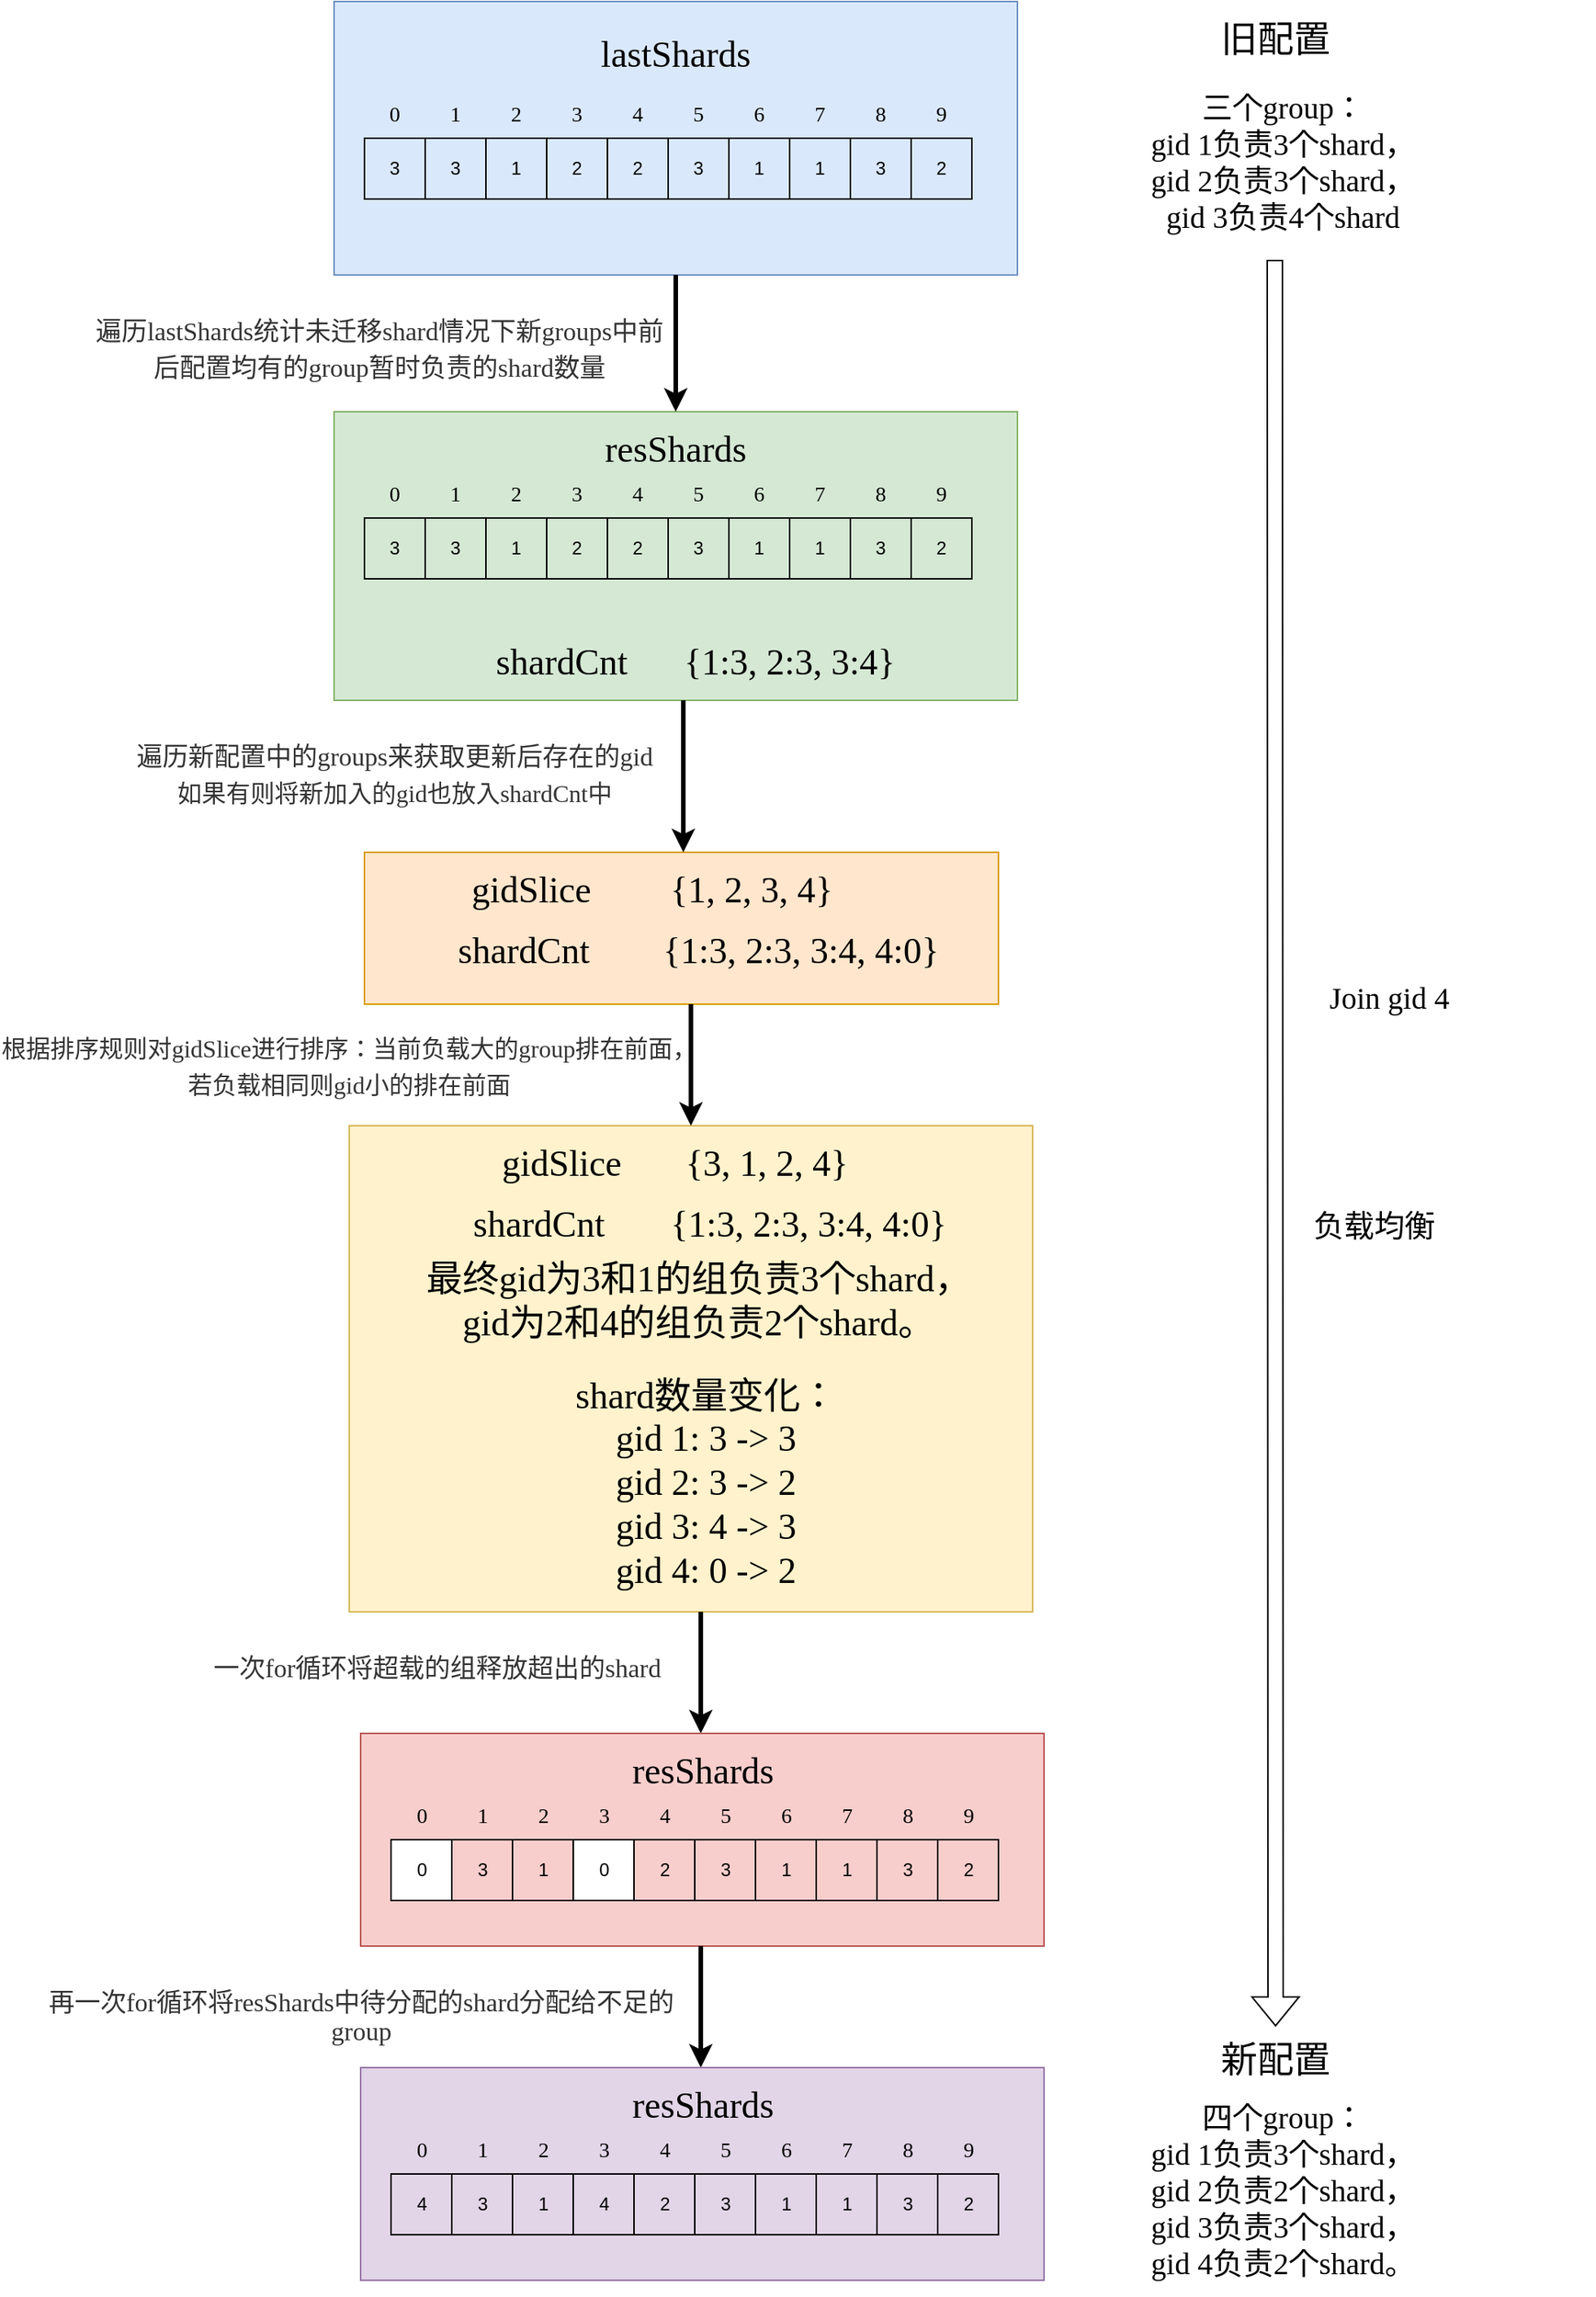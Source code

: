 <mxfile version="22.1.5" type="device">
  <diagram name="第 1 页" id="bKIsX9FCZi-UCG-M5I07">
    <mxGraphModel dx="1434" dy="10833" grid="1" gridSize="10" guides="1" tooltips="1" connect="1" arrows="1" fold="1" page="1" pageScale="1" pageWidth="10000" pageHeight="10000" math="0" shadow="0">
      <root>
        <mxCell id="0" />
        <mxCell id="1" parent="0" />
        <mxCell id="5PjFOUifVyjf4MtrFkei-82" value="" style="rounded=0;whiteSpace=wrap;html=1;fillColor=#ffe6cc;strokeColor=#d79b00;" vertex="1" parent="1">
          <mxGeometry x="1090" y="510" width="417.5" height="100" as="geometry" />
        </mxCell>
        <mxCell id="5PjFOUifVyjf4MtrFkei-43" value="" style="rounded=0;whiteSpace=wrap;html=1;fillColor=#d5e8d4;strokeColor=#82b366;" vertex="1" parent="1">
          <mxGeometry x="1070" y="220" width="450" height="190" as="geometry" />
        </mxCell>
        <mxCell id="5PjFOUifVyjf4MtrFkei-42" value="" style="rounded=0;whiteSpace=wrap;html=1;fillColor=#dae8fc;strokeColor=#6c8ebf;" vertex="1" parent="1">
          <mxGeometry x="1070" y="-50" width="450" height="180" as="geometry" />
        </mxCell>
        <mxCell id="5PjFOUifVyjf4MtrFkei-2" value="3" style="whiteSpace=wrap;html=1;aspect=fixed;fillColor=none;" vertex="1" parent="1">
          <mxGeometry x="1090" y="40" width="40" height="40" as="geometry" />
        </mxCell>
        <mxCell id="5PjFOUifVyjf4MtrFkei-4" value="3" style="whiteSpace=wrap;html=1;aspect=fixed;fillColor=none;" vertex="1" parent="1">
          <mxGeometry x="1130" y="40" width="40" height="40" as="geometry" />
        </mxCell>
        <mxCell id="5PjFOUifVyjf4MtrFkei-5" value="1" style="whiteSpace=wrap;html=1;aspect=fixed;fillColor=none;" vertex="1" parent="1">
          <mxGeometry x="1170" y="40" width="40" height="40" as="geometry" />
        </mxCell>
        <mxCell id="5PjFOUifVyjf4MtrFkei-6" value="2" style="whiteSpace=wrap;html=1;aspect=fixed;fillColor=none;" vertex="1" parent="1">
          <mxGeometry x="1210" y="40" width="40" height="40" as="geometry" />
        </mxCell>
        <mxCell id="5PjFOUifVyjf4MtrFkei-7" value="2" style="whiteSpace=wrap;html=1;aspect=fixed;fillColor=none;" vertex="1" parent="1">
          <mxGeometry x="1250" y="40" width="40" height="40" as="geometry" />
        </mxCell>
        <mxCell id="5PjFOUifVyjf4MtrFkei-8" value="3" style="whiteSpace=wrap;html=1;aspect=fixed;fillColor=none;" vertex="1" parent="1">
          <mxGeometry x="1290" y="40" width="40" height="40" as="geometry" />
        </mxCell>
        <mxCell id="5PjFOUifVyjf4MtrFkei-9" value="1" style="whiteSpace=wrap;html=1;aspect=fixed;fillColor=none;" vertex="1" parent="1">
          <mxGeometry x="1330" y="40" width="40" height="40" as="geometry" />
        </mxCell>
        <mxCell id="5PjFOUifVyjf4MtrFkei-10" value="1" style="whiteSpace=wrap;html=1;aspect=fixed;fillColor=none;" vertex="1" parent="1">
          <mxGeometry x="1370" y="40" width="40" height="40" as="geometry" />
        </mxCell>
        <mxCell id="5PjFOUifVyjf4MtrFkei-11" value="3" style="whiteSpace=wrap;html=1;aspect=fixed;fillColor=none;" vertex="1" parent="1">
          <mxGeometry x="1410" y="40" width="40" height="40" as="geometry" />
        </mxCell>
        <mxCell id="5PjFOUifVyjf4MtrFkei-12" value="2" style="whiteSpace=wrap;html=1;aspect=fixed;fillColor=none;" vertex="1" parent="1">
          <mxGeometry x="1450" y="40" width="40" height="40" as="geometry" />
        </mxCell>
        <mxCell id="5PjFOUifVyjf4MtrFkei-13" value="&lt;font face=&quot;Comic Sans MS&quot; style=&quot;font-size: 14px;&quot;&gt;0&lt;/font&gt;" style="text;html=1;strokeColor=none;fillColor=none;align=center;verticalAlign=middle;whiteSpace=wrap;rounded=0;" vertex="1" parent="1">
          <mxGeometry x="1095" y="10" width="30" height="30" as="geometry" />
        </mxCell>
        <mxCell id="5PjFOUifVyjf4MtrFkei-14" value="&lt;font face=&quot;Comic Sans MS&quot; style=&quot;font-size: 14px;&quot;&gt;1&lt;/font&gt;" style="text;html=1;strokeColor=none;fillColor=none;align=center;verticalAlign=middle;whiteSpace=wrap;rounded=0;" vertex="1" parent="1">
          <mxGeometry x="1135" y="10" width="30" height="30" as="geometry" />
        </mxCell>
        <mxCell id="5PjFOUifVyjf4MtrFkei-15" value="&lt;font face=&quot;Comic Sans MS&quot; style=&quot;font-size: 14px;&quot;&gt;2&lt;/font&gt;" style="text;html=1;strokeColor=none;fillColor=none;align=center;verticalAlign=middle;whiteSpace=wrap;rounded=0;" vertex="1" parent="1">
          <mxGeometry x="1175" y="10" width="30" height="30" as="geometry" />
        </mxCell>
        <mxCell id="5PjFOUifVyjf4MtrFkei-16" value="&lt;font face=&quot;Comic Sans MS&quot; style=&quot;font-size: 14px;&quot;&gt;3&lt;/font&gt;" style="text;html=1;strokeColor=none;fillColor=none;align=center;verticalAlign=middle;whiteSpace=wrap;rounded=0;" vertex="1" parent="1">
          <mxGeometry x="1215" y="10" width="30" height="30" as="geometry" />
        </mxCell>
        <mxCell id="5PjFOUifVyjf4MtrFkei-17" value="&lt;font face=&quot;Comic Sans MS&quot; style=&quot;font-size: 14px;&quot;&gt;4&lt;/font&gt;" style="text;html=1;strokeColor=none;fillColor=none;align=center;verticalAlign=middle;whiteSpace=wrap;rounded=0;" vertex="1" parent="1">
          <mxGeometry x="1255" y="10" width="30" height="30" as="geometry" />
        </mxCell>
        <mxCell id="5PjFOUifVyjf4MtrFkei-18" value="&lt;font face=&quot;Comic Sans MS&quot; style=&quot;font-size: 14px;&quot;&gt;5&lt;/font&gt;" style="text;html=1;strokeColor=none;fillColor=none;align=center;verticalAlign=middle;whiteSpace=wrap;rounded=0;" vertex="1" parent="1">
          <mxGeometry x="1295" y="10" width="30" height="30" as="geometry" />
        </mxCell>
        <mxCell id="5PjFOUifVyjf4MtrFkei-19" value="&lt;font face=&quot;Comic Sans MS&quot; style=&quot;font-size: 14px;&quot;&gt;6&lt;/font&gt;" style="text;html=1;strokeColor=none;fillColor=none;align=center;verticalAlign=middle;whiteSpace=wrap;rounded=0;" vertex="1" parent="1">
          <mxGeometry x="1335" y="10" width="30" height="30" as="geometry" />
        </mxCell>
        <mxCell id="5PjFOUifVyjf4MtrFkei-20" value="&lt;font face=&quot;Comic Sans MS&quot; style=&quot;font-size: 14px;&quot;&gt;7&lt;/font&gt;" style="text;html=1;strokeColor=none;fillColor=none;align=center;verticalAlign=middle;whiteSpace=wrap;rounded=0;" vertex="1" parent="1">
          <mxGeometry x="1375" y="10" width="30" height="30" as="geometry" />
        </mxCell>
        <mxCell id="5PjFOUifVyjf4MtrFkei-21" value="&lt;font face=&quot;Comic Sans MS&quot; style=&quot;font-size: 14px;&quot;&gt;8&lt;/font&gt;" style="text;html=1;strokeColor=none;fillColor=none;align=center;verticalAlign=middle;whiteSpace=wrap;rounded=0;" vertex="1" parent="1">
          <mxGeometry x="1415" y="10" width="30" height="30" as="geometry" />
        </mxCell>
        <mxCell id="5PjFOUifVyjf4MtrFkei-22" value="&lt;font face=&quot;Comic Sans MS&quot; style=&quot;font-size: 14px;&quot;&gt;9&lt;/font&gt;" style="text;html=1;strokeColor=none;fillColor=none;align=center;verticalAlign=middle;whiteSpace=wrap;rounded=0;" vertex="1" parent="1">
          <mxGeometry x="1455" y="10" width="30" height="30" as="geometry" />
        </mxCell>
        <mxCell id="5PjFOUifVyjf4MtrFkei-23" value="&lt;font face=&quot;Comic Sans MS&quot; style=&quot;font-size: 24px;&quot;&gt;lastShards&lt;/font&gt;" style="text;html=1;strokeColor=none;fillColor=none;align=center;verticalAlign=middle;whiteSpace=wrap;rounded=0;" vertex="1" parent="1">
          <mxGeometry x="1215" y="-30" width="160" height="30" as="geometry" />
        </mxCell>
        <mxCell id="5PjFOUifVyjf4MtrFkei-24" value="&lt;font face=&quot;Comic Sans MS&quot; style=&quot;font-size: 24px;&quot;&gt;旧配置&lt;/font&gt;" style="text;html=1;strokeColor=none;fillColor=none;align=center;verticalAlign=middle;whiteSpace=wrap;rounded=0;" vertex="1" parent="1">
          <mxGeometry x="1610" y="-40" width="160" height="30" as="geometry" />
        </mxCell>
        <mxCell id="5PjFOUifVyjf4MtrFkei-25" value="&lt;font face=&quot;Comic Sans MS&quot; style=&quot;font-size: 24px;&quot;&gt;新配置&lt;/font&gt;" style="text;html=1;strokeColor=none;fillColor=none;align=center;verticalAlign=middle;whiteSpace=wrap;rounded=0;" vertex="1" parent="1">
          <mxGeometry x="1610" y="1290" width="160" height="30" as="geometry" />
        </mxCell>
        <mxCell id="5PjFOUifVyjf4MtrFkei-27" value="&lt;font face=&quot;Comic Sans MS&quot;&gt;&lt;font style=&quot;font-size: 20px;&quot;&gt;三个group：&lt;br&gt;gid 1负责3个shard，&lt;br&gt;gid 2负责3个shard，&lt;br&gt;gid 3负责4个shard&lt;/font&gt;&lt;br&gt;&lt;/font&gt;" style="text;html=1;strokeColor=none;fillColor=none;align=center;verticalAlign=middle;whiteSpace=wrap;rounded=0;" vertex="1" parent="1">
          <mxGeometry x="1560" y="40" width="270" height="30" as="geometry" />
        </mxCell>
        <mxCell id="5PjFOUifVyjf4MtrFkei-28" value="&lt;font face=&quot;Comic Sans MS&quot;&gt;&lt;font style=&quot;font-size: 20px;&quot;&gt;四个group：&lt;br&gt;gid 1负责3个shard，&lt;br&gt;gid 2负责2个shard，&lt;br&gt;gid 3负责3个shard，&lt;br&gt;gid 4负责2个shard。&lt;/font&gt;&lt;br&gt;&lt;/font&gt;" style="text;html=1;strokeColor=none;fillColor=none;align=center;verticalAlign=middle;whiteSpace=wrap;rounded=0;" vertex="1" parent="1">
          <mxGeometry x="1560" y="1320" width="270" height="140" as="geometry" />
        </mxCell>
        <mxCell id="5PjFOUifVyjf4MtrFkei-30" value="&lt;font face=&quot;Comic Sans MS&quot;&gt;&lt;span style=&quot;font-size: 20px;&quot;&gt;Join gid 4&lt;/span&gt;&lt;br&gt;&lt;/font&gt;" style="text;html=1;strokeColor=none;fillColor=none;align=center;verticalAlign=middle;whiteSpace=wrap;rounded=0;" vertex="1" parent="1">
          <mxGeometry x="1630" y="590" width="270" height="30" as="geometry" />
        </mxCell>
        <mxCell id="5PjFOUifVyjf4MtrFkei-31" value="&lt;font face=&quot;Comic Sans MS&quot; style=&quot;font-size: 24px;&quot;&gt;shardCnt&lt;/font&gt;" style="text;html=1;strokeColor=none;fillColor=none;align=center;verticalAlign=middle;whiteSpace=wrap;rounded=0;" vertex="1" parent="1">
          <mxGeometry x="1140" y="370" width="160" height="30" as="geometry" />
        </mxCell>
        <mxCell id="5PjFOUifVyjf4MtrFkei-32" value="&lt;font face=&quot;Comic Sans MS&quot; style=&quot;font-size: 24px;&quot;&gt;{1:3, 2:3, 3:4}&lt;/font&gt;" style="text;html=1;strokeColor=none;fillColor=none;align=center;verticalAlign=middle;whiteSpace=wrap;rounded=0;" vertex="1" parent="1">
          <mxGeometry x="1290" y="370" width="160" height="30" as="geometry" />
        </mxCell>
        <mxCell id="5PjFOUifVyjf4MtrFkei-37" value="&lt;div style=&quot;orphans: 2; text-align: center; line-height: 180%;&quot;&gt;&lt;font face=&quot;Comic Sans MS&quot; style=&quot;font-size: 17px;&quot;&gt;&lt;span style=&quot;box-sizing: border-box; color: rgb(51, 51, 51); orphans: 4; text-align: left; background-color: rgb(255, 255, 255);&quot; class=&quot;md-pair-s&quot;&gt;&lt;span style=&quot;box-sizing: border-box;&quot;&gt;遍历lastShards统计&lt;/span&gt;&lt;span style=&quot;box-sizing: border-box;&quot;&gt;未迁移&lt;/span&gt;&lt;/span&gt;&lt;span style=&quot;box-sizing: border-box; color: rgb(51, 51, 51); orphans: 4; text-align: left; background-color: rgb(255, 255, 255);&quot; class=&quot;md-plain&quot;&gt;shard情况下&lt;/span&gt;&lt;span style=&quot;box-sizing: border-box; color: rgb(51, 51, 51); orphans: 4; text-align: left; background-color: rgb(255, 255, 255);&quot; class=&quot;md-pair-s&quot;&gt;&lt;span style=&quot;box-sizing: border-box;&quot;&gt;新&lt;/span&gt;&lt;/span&gt;&lt;span style=&quot;box-sizing: border-box; color: rgb(51, 51, 51); orphans: 4; text-align: left; background-color: rgb(255, 255, 255);&quot; class=&quot;md-plain&quot;&gt;groups中&lt;/span&gt;&lt;span style=&quot;box-sizing: border-box; color: rgb(51, 51, 51); orphans: 4; text-align: left; background-color: rgb(255, 255, 255);&quot; class=&quot;md-pair-s&quot;&gt;&lt;span style=&quot;box-sizing: border-box;&quot;&gt;前后配置均有&lt;/span&gt;&lt;/span&gt;&lt;span style=&quot;box-sizing: border-box; color: rgb(51, 51, 51); orphans: 4; text-align: left; background-color: rgb(255, 255, 255);&quot; class=&quot;md-plain&quot;&gt;的group&lt;/span&gt;&lt;span style=&quot;box-sizing: border-box; color: rgb(51, 51, 51); orphans: 4; text-align: left; background-color: rgb(255, 255, 255);&quot; class=&quot;md-pair-s&quot;&gt;&lt;span style=&quot;box-sizing: border-box;&quot;&gt;暂时&lt;/span&gt;&lt;/span&gt;&lt;span style=&quot;box-sizing: border-box; color: rgb(51, 51, 51); orphans: 4; text-align: left; background-color: rgb(255, 255, 255);&quot; class=&quot;md-plain md-expand&quot;&gt;负责的shard数量&lt;/span&gt;&lt;/font&gt;&lt;/div&gt;" style="text;html=1;strokeColor=none;fillColor=none;align=center;verticalAlign=middle;whiteSpace=wrap;rounded=0;" vertex="1" parent="1">
          <mxGeometry x="910" y="130" width="380" height="100" as="geometry" />
        </mxCell>
        <mxCell id="5PjFOUifVyjf4MtrFkei-41" value="" style="endArrow=classic;html=1;rounded=0;strokeWidth=3;entryX=0.5;entryY=0;entryDx=0;entryDy=0;exitX=0.5;exitY=1;exitDx=0;exitDy=0;" edge="1" parent="1" source="5PjFOUifVyjf4MtrFkei-42" target="5PjFOUifVyjf4MtrFkei-43">
          <mxGeometry width="50" height="50" relative="1" as="geometry">
            <mxPoint x="1295" y="140" as="sourcePoint" />
            <mxPoint x="1535" y="54.5" as="targetPoint" />
          </mxGeometry>
        </mxCell>
        <mxCell id="5PjFOUifVyjf4MtrFkei-44" value="3" style="whiteSpace=wrap;html=1;aspect=fixed;fillColor=none;" vertex="1" parent="1">
          <mxGeometry x="1090" y="290" width="40" height="40" as="geometry" />
        </mxCell>
        <mxCell id="5PjFOUifVyjf4MtrFkei-45" value="3" style="whiteSpace=wrap;html=1;aspect=fixed;fillColor=none;" vertex="1" parent="1">
          <mxGeometry x="1130" y="290" width="40" height="40" as="geometry" />
        </mxCell>
        <mxCell id="5PjFOUifVyjf4MtrFkei-46" value="1" style="whiteSpace=wrap;html=1;aspect=fixed;fillColor=none;" vertex="1" parent="1">
          <mxGeometry x="1170" y="290" width="40" height="40" as="geometry" />
        </mxCell>
        <mxCell id="5PjFOUifVyjf4MtrFkei-47" value="2" style="whiteSpace=wrap;html=1;aspect=fixed;fillColor=none;" vertex="1" parent="1">
          <mxGeometry x="1210" y="290" width="40" height="40" as="geometry" />
        </mxCell>
        <mxCell id="5PjFOUifVyjf4MtrFkei-48" value="2" style="whiteSpace=wrap;html=1;aspect=fixed;fillColor=none;" vertex="1" parent="1">
          <mxGeometry x="1250" y="290" width="40" height="40" as="geometry" />
        </mxCell>
        <mxCell id="5PjFOUifVyjf4MtrFkei-49" value="3" style="whiteSpace=wrap;html=1;aspect=fixed;fillColor=none;" vertex="1" parent="1">
          <mxGeometry x="1290" y="290" width="40" height="40" as="geometry" />
        </mxCell>
        <mxCell id="5PjFOUifVyjf4MtrFkei-50" value="1" style="whiteSpace=wrap;html=1;aspect=fixed;fillColor=none;" vertex="1" parent="1">
          <mxGeometry x="1330" y="290" width="40" height="40" as="geometry" />
        </mxCell>
        <mxCell id="5PjFOUifVyjf4MtrFkei-51" value="1" style="whiteSpace=wrap;html=1;aspect=fixed;fillColor=none;" vertex="1" parent="1">
          <mxGeometry x="1370" y="290" width="40" height="40" as="geometry" />
        </mxCell>
        <mxCell id="5PjFOUifVyjf4MtrFkei-52" value="3" style="whiteSpace=wrap;html=1;aspect=fixed;fillColor=none;" vertex="1" parent="1">
          <mxGeometry x="1410" y="290" width="40" height="40" as="geometry" />
        </mxCell>
        <mxCell id="5PjFOUifVyjf4MtrFkei-53" value="2" style="whiteSpace=wrap;html=1;aspect=fixed;fillColor=none;" vertex="1" parent="1">
          <mxGeometry x="1450" y="290" width="40" height="40" as="geometry" />
        </mxCell>
        <mxCell id="5PjFOUifVyjf4MtrFkei-54" value="&lt;font face=&quot;Comic Sans MS&quot; style=&quot;font-size: 14px;&quot;&gt;0&lt;/font&gt;" style="text;html=1;strokeColor=none;fillColor=none;align=center;verticalAlign=middle;whiteSpace=wrap;rounded=0;" vertex="1" parent="1">
          <mxGeometry x="1095" y="260" width="30" height="30" as="geometry" />
        </mxCell>
        <mxCell id="5PjFOUifVyjf4MtrFkei-55" value="&lt;font face=&quot;Comic Sans MS&quot; style=&quot;font-size: 14px;&quot;&gt;1&lt;/font&gt;" style="text;html=1;strokeColor=none;fillColor=none;align=center;verticalAlign=middle;whiteSpace=wrap;rounded=0;" vertex="1" parent="1">
          <mxGeometry x="1135" y="260" width="30" height="30" as="geometry" />
        </mxCell>
        <mxCell id="5PjFOUifVyjf4MtrFkei-56" value="&lt;font face=&quot;Comic Sans MS&quot; style=&quot;font-size: 14px;&quot;&gt;2&lt;/font&gt;" style="text;html=1;strokeColor=none;fillColor=none;align=center;verticalAlign=middle;whiteSpace=wrap;rounded=0;" vertex="1" parent="1">
          <mxGeometry x="1175" y="260" width="30" height="30" as="geometry" />
        </mxCell>
        <mxCell id="5PjFOUifVyjf4MtrFkei-57" value="&lt;font face=&quot;Comic Sans MS&quot; style=&quot;font-size: 14px;&quot;&gt;3&lt;/font&gt;" style="text;html=1;strokeColor=none;fillColor=none;align=center;verticalAlign=middle;whiteSpace=wrap;rounded=0;" vertex="1" parent="1">
          <mxGeometry x="1215" y="260" width="30" height="30" as="geometry" />
        </mxCell>
        <mxCell id="5PjFOUifVyjf4MtrFkei-58" value="&lt;font face=&quot;Comic Sans MS&quot; style=&quot;font-size: 14px;&quot;&gt;4&lt;/font&gt;" style="text;html=1;strokeColor=none;fillColor=none;align=center;verticalAlign=middle;whiteSpace=wrap;rounded=0;" vertex="1" parent="1">
          <mxGeometry x="1255" y="260" width="30" height="30" as="geometry" />
        </mxCell>
        <mxCell id="5PjFOUifVyjf4MtrFkei-59" value="&lt;font face=&quot;Comic Sans MS&quot; style=&quot;font-size: 14px;&quot;&gt;5&lt;/font&gt;" style="text;html=1;strokeColor=none;fillColor=none;align=center;verticalAlign=middle;whiteSpace=wrap;rounded=0;" vertex="1" parent="1">
          <mxGeometry x="1295" y="260" width="30" height="30" as="geometry" />
        </mxCell>
        <mxCell id="5PjFOUifVyjf4MtrFkei-60" value="&lt;font face=&quot;Comic Sans MS&quot; style=&quot;font-size: 14px;&quot;&gt;6&lt;/font&gt;" style="text;html=1;strokeColor=none;fillColor=none;align=center;verticalAlign=middle;whiteSpace=wrap;rounded=0;" vertex="1" parent="1">
          <mxGeometry x="1335" y="260" width="30" height="30" as="geometry" />
        </mxCell>
        <mxCell id="5PjFOUifVyjf4MtrFkei-61" value="&lt;font face=&quot;Comic Sans MS&quot; style=&quot;font-size: 14px;&quot;&gt;7&lt;/font&gt;" style="text;html=1;strokeColor=none;fillColor=none;align=center;verticalAlign=middle;whiteSpace=wrap;rounded=0;" vertex="1" parent="1">
          <mxGeometry x="1375" y="260" width="30" height="30" as="geometry" />
        </mxCell>
        <mxCell id="5PjFOUifVyjf4MtrFkei-62" value="&lt;font face=&quot;Comic Sans MS&quot; style=&quot;font-size: 14px;&quot;&gt;8&lt;/font&gt;" style="text;html=1;strokeColor=none;fillColor=none;align=center;verticalAlign=middle;whiteSpace=wrap;rounded=0;" vertex="1" parent="1">
          <mxGeometry x="1415" y="260" width="30" height="30" as="geometry" />
        </mxCell>
        <mxCell id="5PjFOUifVyjf4MtrFkei-63" value="&lt;font face=&quot;Comic Sans MS&quot; style=&quot;font-size: 14px;&quot;&gt;9&lt;/font&gt;" style="text;html=1;strokeColor=none;fillColor=none;align=center;verticalAlign=middle;whiteSpace=wrap;rounded=0;" vertex="1" parent="1">
          <mxGeometry x="1455" y="260" width="30" height="30" as="geometry" />
        </mxCell>
        <mxCell id="5PjFOUifVyjf4MtrFkei-64" value="&lt;font face=&quot;Comic Sans MS&quot; style=&quot;font-size: 24px;&quot;&gt;resShards&lt;/font&gt;" style="text;html=1;strokeColor=none;fillColor=none;align=center;verticalAlign=middle;whiteSpace=wrap;rounded=0;" vertex="1" parent="1">
          <mxGeometry x="1215" y="230" width="160" height="30" as="geometry" />
        </mxCell>
        <mxCell id="5PjFOUifVyjf4MtrFkei-66" value="" style="endArrow=classic;html=1;rounded=0;strokeWidth=3;" edge="1" parent="1">
          <mxGeometry width="50" height="50" relative="1" as="geometry">
            <mxPoint x="1300" y="410" as="sourcePoint" />
            <mxPoint x="1300" y="510" as="targetPoint" />
          </mxGeometry>
        </mxCell>
        <mxCell id="5PjFOUifVyjf4MtrFkei-67" value="&lt;div style=&quot;orphans: 2; line-height: 180%;&quot;&gt;&lt;font face=&quot;Comic Sans MS&quot; style=&quot;font-size: 17px;&quot;&gt;&lt;span style=&quot;box-sizing: border-box; color: rgb(51, 51, 51); orphans: 4; background-color: rgb(255, 255, 255);&quot; class=&quot;md-pair-s&quot;&gt;&lt;span style=&quot;box-sizing: border-box;&quot;&gt;遍历新配置中的groups来获取更新后存在的gid&lt;/span&gt;&lt;/span&gt;&lt;/font&gt;&lt;/div&gt;&lt;div style=&quot;orphans: 4; line-height: 180%;&quot;&gt;&lt;font face=&quot;Comic Sans MS&quot; size=&quot;3&quot; color=&quot;#333333&quot;&gt;&lt;span style=&quot;background-color: rgb(255, 255, 255);&quot;&gt;如果有则将新加入的gid也放入shardCnt中&lt;/span&gt;&lt;/font&gt;&lt;/div&gt;" style="text;html=1;strokeColor=none;fillColor=none;align=center;verticalAlign=middle;whiteSpace=wrap;rounded=0;" vertex="1" parent="1">
          <mxGeometry x="925" y="430" width="370" height="60" as="geometry" />
        </mxCell>
        <mxCell id="5PjFOUifVyjf4MtrFkei-69" value="&lt;font face=&quot;Comic Sans MS&quot;&gt;&lt;span style=&quot;font-size: 24px;&quot;&gt;gidSlice&lt;/span&gt;&lt;/font&gt;" style="text;html=1;strokeColor=none;fillColor=none;align=center;verticalAlign=middle;whiteSpace=wrap;rounded=0;" vertex="1" parent="1">
          <mxGeometry x="1120" y="520" width="160" height="30" as="geometry" />
        </mxCell>
        <mxCell id="5PjFOUifVyjf4MtrFkei-78" value="&lt;font face=&quot;Comic Sans MS&quot; style=&quot;font-size: 24px;&quot;&gt;{1, 2, 3, 4}&lt;/font&gt;" style="text;html=1;strokeColor=none;fillColor=none;align=center;verticalAlign=middle;whiteSpace=wrap;rounded=0;" vertex="1" parent="1">
          <mxGeometry x="1265" y="520" width="160" height="30" as="geometry" />
        </mxCell>
        <mxCell id="5PjFOUifVyjf4MtrFkei-79" value="&lt;font face=&quot;Comic Sans MS&quot; style=&quot;font-size: 24px;&quot;&gt;shardCnt&lt;/font&gt;" style="text;html=1;strokeColor=none;fillColor=none;align=center;verticalAlign=middle;whiteSpace=wrap;rounded=0;" vertex="1" parent="1">
          <mxGeometry x="1115" y="560" width="160" height="30" as="geometry" />
        </mxCell>
        <mxCell id="5PjFOUifVyjf4MtrFkei-81" value="&lt;font face=&quot;Comic Sans MS&quot; style=&quot;font-size: 24px;&quot;&gt;{1:3, 2:3, 3:4, 4:0}&lt;/font&gt;" style="text;html=1;strokeColor=none;fillColor=none;align=center;verticalAlign=middle;whiteSpace=wrap;rounded=0;" vertex="1" parent="1">
          <mxGeometry x="1270" y="560" width="215" height="30" as="geometry" />
        </mxCell>
        <mxCell id="5PjFOUifVyjf4MtrFkei-83" value="&lt;p style=&quot;line-height: 180%;&quot;&gt;&lt;font face=&quot;Comic Sans MS&quot;&gt;&lt;span class=&quot;md-pair-s md-expand&quot; style=&quot;box-sizing: border-box; color: rgb(51, 51, 51); font-size: 16px; font-style: normal; font-variant-ligatures: normal; font-variant-caps: normal; letter-spacing: normal; orphans: 4; text-indent: 0px; text-transform: none; widows: 2; word-spacing: 0px; -webkit-text-stroke-width: 0px; background-color: rgb(255, 255, 255); text-decoration-style: initial; text-decoration-color: initial;&quot;&gt;&lt;span style=&quot;box-sizing: border-box;&quot;&gt;&lt;span class=&quot;md-plain&quot; style=&quot;box-sizing: border-box;&quot;&gt;根据排序规则对gidSlice进行排序：当前&lt;/span&gt;&lt;/span&gt;&lt;/span&gt;&lt;span class=&quot;md-plain md-expand&quot; style=&quot;box-sizing: border-box; color: rgb(51, 51, 51); font-size: 16px; font-style: normal; font-variant-ligatures: normal; font-variant-caps: normal; font-weight: 400; letter-spacing: normal; orphans: 4; text-indent: 0px; text-transform: none; widows: 2; word-spacing: 0px; -webkit-text-stroke-width: 0px; background-color: rgb(255, 255, 255); text-decoration-style: initial; text-decoration-color: initial;&quot;&gt;负载大的group排在前面，若负载相同则gid小的排在前面&lt;/span&gt;&lt;/font&gt;&lt;/p&gt;" style="text;whiteSpace=wrap;html=1;align=center;" vertex="1" parent="1">
          <mxGeometry x="850" y="610" width="460" height="80" as="geometry" />
        </mxCell>
        <mxCell id="5PjFOUifVyjf4MtrFkei-84" value="" style="rounded=0;whiteSpace=wrap;html=1;fillColor=#fff2cc;strokeColor=#d6b656;" vertex="1" parent="1">
          <mxGeometry x="1080" y="690" width="450" height="320" as="geometry" />
        </mxCell>
        <mxCell id="5PjFOUifVyjf4MtrFkei-85" value="" style="endArrow=classic;html=1;rounded=0;strokeWidth=3;" edge="1" parent="1">
          <mxGeometry width="50" height="50" relative="1" as="geometry">
            <mxPoint x="1305" y="610" as="sourcePoint" />
            <mxPoint x="1305" y="690" as="targetPoint" />
          </mxGeometry>
        </mxCell>
        <mxCell id="5PjFOUifVyjf4MtrFkei-86" value="&lt;font face=&quot;Comic Sans MS&quot;&gt;&lt;span style=&quot;font-size: 24px;&quot;&gt;gidSlice&lt;/span&gt;&lt;/font&gt;" style="text;html=1;strokeColor=none;fillColor=none;align=center;verticalAlign=middle;whiteSpace=wrap;rounded=0;" vertex="1" parent="1">
          <mxGeometry x="1140" y="700" width="160" height="30" as="geometry" />
        </mxCell>
        <mxCell id="5PjFOUifVyjf4MtrFkei-87" value="&lt;font face=&quot;Comic Sans MS&quot; style=&quot;font-size: 24px;&quot;&gt;{3, 1, 2, 4}&lt;/font&gt;" style="text;html=1;strokeColor=none;fillColor=none;align=center;verticalAlign=middle;whiteSpace=wrap;rounded=0;" vertex="1" parent="1">
          <mxGeometry x="1275" y="700" width="160" height="30" as="geometry" />
        </mxCell>
        <mxCell id="5PjFOUifVyjf4MtrFkei-88" value="&lt;font face=&quot;Comic Sans MS&quot; style=&quot;font-size: 24px;&quot;&gt;shardCnt&lt;/font&gt;" style="text;html=1;strokeColor=none;fillColor=none;align=center;verticalAlign=middle;whiteSpace=wrap;rounded=0;" vertex="1" parent="1">
          <mxGeometry x="1125" y="740" width="160" height="30" as="geometry" />
        </mxCell>
        <mxCell id="5PjFOUifVyjf4MtrFkei-89" value="&lt;font face=&quot;Comic Sans MS&quot; style=&quot;font-size: 24px;&quot;&gt;{1:3, 2:3, 3:4, 4:0}&lt;/font&gt;" style="text;html=1;strokeColor=none;fillColor=none;align=center;verticalAlign=middle;whiteSpace=wrap;rounded=0;" vertex="1" parent="1">
          <mxGeometry x="1275" y="740" width="215" height="30" as="geometry" />
        </mxCell>
        <mxCell id="5PjFOUifVyjf4MtrFkei-90" value="&lt;font face=&quot;Comic Sans MS&quot;&gt;&lt;span style=&quot;font-size: 24px;&quot;&gt;最终gid为3和1的组负责3个shard，gid为2和4的组负责2个shard。&lt;/span&gt;&lt;/font&gt;" style="text;html=1;strokeColor=none;fillColor=none;align=center;verticalAlign=middle;whiteSpace=wrap;rounded=0;" vertex="1" parent="1">
          <mxGeometry x="1115" y="790" width="390" height="30" as="geometry" />
        </mxCell>
        <mxCell id="5PjFOUifVyjf4MtrFkei-92" value="" style="endArrow=classic;html=1;rounded=0;strokeWidth=3;" edge="1" parent="1">
          <mxGeometry width="50" height="50" relative="1" as="geometry">
            <mxPoint x="1311.5" y="1010" as="sourcePoint" />
            <mxPoint x="1311.5" y="1090" as="targetPoint" />
          </mxGeometry>
        </mxCell>
        <mxCell id="5PjFOUifVyjf4MtrFkei-93" value="&lt;p style=&quot;orphans: 4; line-height: 145%;&quot;&gt;&lt;font style=&quot;font-size: 17px;&quot; face=&quot;Comic Sans MS&quot; color=&quot;#333333&quot;&gt;&lt;span style=&quot;background-color: rgb(255, 255, 255);&quot;&gt;一次for循环将超载的组释放超出的shard&lt;/span&gt;&lt;/font&gt;&lt;/p&gt;" style="text;whiteSpace=wrap;html=1;align=center;" vertex="1" parent="1">
          <mxGeometry x="922.5" y="1020" width="430" height="50" as="geometry" />
        </mxCell>
        <mxCell id="5PjFOUifVyjf4MtrFkei-94" value="" style="rounded=0;whiteSpace=wrap;html=1;fillColor=#f8cecc;strokeColor=#b85450;" vertex="1" parent="1">
          <mxGeometry x="1087.5" y="1090" width="450" height="140" as="geometry" />
        </mxCell>
        <mxCell id="5PjFOUifVyjf4MtrFkei-97" value="0" style="whiteSpace=wrap;html=1;aspect=fixed;" vertex="1" parent="1">
          <mxGeometry x="1107.5" y="1160" width="40" height="40" as="geometry" />
        </mxCell>
        <mxCell id="5PjFOUifVyjf4MtrFkei-98" value="3" style="whiteSpace=wrap;html=1;aspect=fixed;fillColor=none;" vertex="1" parent="1">
          <mxGeometry x="1147.5" y="1160" width="40" height="40" as="geometry" />
        </mxCell>
        <mxCell id="5PjFOUifVyjf4MtrFkei-99" value="1" style="whiteSpace=wrap;html=1;aspect=fixed;fillColor=none;" vertex="1" parent="1">
          <mxGeometry x="1187.5" y="1160" width="40" height="40" as="geometry" />
        </mxCell>
        <mxCell id="5PjFOUifVyjf4MtrFkei-100" value="0" style="whiteSpace=wrap;html=1;aspect=fixed;" vertex="1" parent="1">
          <mxGeometry x="1227.5" y="1160" width="40" height="40" as="geometry" />
        </mxCell>
        <mxCell id="5PjFOUifVyjf4MtrFkei-101" value="2" style="whiteSpace=wrap;html=1;aspect=fixed;fillColor=none;" vertex="1" parent="1">
          <mxGeometry x="1267.5" y="1160" width="40" height="40" as="geometry" />
        </mxCell>
        <mxCell id="5PjFOUifVyjf4MtrFkei-102" value="3" style="whiteSpace=wrap;html=1;aspect=fixed;fillColor=none;" vertex="1" parent="1">
          <mxGeometry x="1307.5" y="1160" width="40" height="40" as="geometry" />
        </mxCell>
        <mxCell id="5PjFOUifVyjf4MtrFkei-103" value="1" style="whiteSpace=wrap;html=1;aspect=fixed;fillColor=none;" vertex="1" parent="1">
          <mxGeometry x="1347.5" y="1160" width="40" height="40" as="geometry" />
        </mxCell>
        <mxCell id="5PjFOUifVyjf4MtrFkei-104" value="1" style="whiteSpace=wrap;html=1;aspect=fixed;fillColor=none;" vertex="1" parent="1">
          <mxGeometry x="1387.5" y="1160" width="40" height="40" as="geometry" />
        </mxCell>
        <mxCell id="5PjFOUifVyjf4MtrFkei-105" value="3" style="whiteSpace=wrap;html=1;aspect=fixed;fillColor=none;" vertex="1" parent="1">
          <mxGeometry x="1427.5" y="1160" width="40" height="40" as="geometry" />
        </mxCell>
        <mxCell id="5PjFOUifVyjf4MtrFkei-106" value="2" style="whiteSpace=wrap;html=1;aspect=fixed;fillColor=none;" vertex="1" parent="1">
          <mxGeometry x="1467.5" y="1160" width="40" height="40" as="geometry" />
        </mxCell>
        <mxCell id="5PjFOUifVyjf4MtrFkei-107" value="&lt;font face=&quot;Comic Sans MS&quot; style=&quot;font-size: 14px;&quot;&gt;0&lt;/font&gt;" style="text;html=1;strokeColor=none;fillColor=none;align=center;verticalAlign=middle;whiteSpace=wrap;rounded=0;" vertex="1" parent="1">
          <mxGeometry x="1112.5" y="1130" width="30" height="30" as="geometry" />
        </mxCell>
        <mxCell id="5PjFOUifVyjf4MtrFkei-108" value="&lt;font face=&quot;Comic Sans MS&quot; style=&quot;font-size: 14px;&quot;&gt;1&lt;/font&gt;" style="text;html=1;strokeColor=none;fillColor=none;align=center;verticalAlign=middle;whiteSpace=wrap;rounded=0;" vertex="1" parent="1">
          <mxGeometry x="1152.5" y="1130" width="30" height="30" as="geometry" />
        </mxCell>
        <mxCell id="5PjFOUifVyjf4MtrFkei-109" value="&lt;font face=&quot;Comic Sans MS&quot; style=&quot;font-size: 14px;&quot;&gt;2&lt;/font&gt;" style="text;html=1;strokeColor=none;fillColor=none;align=center;verticalAlign=middle;whiteSpace=wrap;rounded=0;" vertex="1" parent="1">
          <mxGeometry x="1192.5" y="1130" width="30" height="30" as="geometry" />
        </mxCell>
        <mxCell id="5PjFOUifVyjf4MtrFkei-110" value="&lt;font face=&quot;Comic Sans MS&quot; style=&quot;font-size: 14px;&quot;&gt;3&lt;/font&gt;" style="text;html=1;strokeColor=none;fillColor=none;align=center;verticalAlign=middle;whiteSpace=wrap;rounded=0;" vertex="1" parent="1">
          <mxGeometry x="1232.5" y="1130" width="30" height="30" as="geometry" />
        </mxCell>
        <mxCell id="5PjFOUifVyjf4MtrFkei-111" value="&lt;font face=&quot;Comic Sans MS&quot; style=&quot;font-size: 14px;&quot;&gt;4&lt;/font&gt;" style="text;html=1;strokeColor=none;fillColor=none;align=center;verticalAlign=middle;whiteSpace=wrap;rounded=0;" vertex="1" parent="1">
          <mxGeometry x="1272.5" y="1130" width="30" height="30" as="geometry" />
        </mxCell>
        <mxCell id="5PjFOUifVyjf4MtrFkei-112" value="&lt;font face=&quot;Comic Sans MS&quot; style=&quot;font-size: 14px;&quot;&gt;5&lt;/font&gt;" style="text;html=1;strokeColor=none;fillColor=none;align=center;verticalAlign=middle;whiteSpace=wrap;rounded=0;" vertex="1" parent="1">
          <mxGeometry x="1312.5" y="1130" width="30" height="30" as="geometry" />
        </mxCell>
        <mxCell id="5PjFOUifVyjf4MtrFkei-113" value="&lt;font face=&quot;Comic Sans MS&quot; style=&quot;font-size: 14px;&quot;&gt;6&lt;/font&gt;" style="text;html=1;strokeColor=none;fillColor=none;align=center;verticalAlign=middle;whiteSpace=wrap;rounded=0;" vertex="1" parent="1">
          <mxGeometry x="1352.5" y="1130" width="30" height="30" as="geometry" />
        </mxCell>
        <mxCell id="5PjFOUifVyjf4MtrFkei-114" value="&lt;font face=&quot;Comic Sans MS&quot; style=&quot;font-size: 14px;&quot;&gt;7&lt;/font&gt;" style="text;html=1;strokeColor=none;fillColor=none;align=center;verticalAlign=middle;whiteSpace=wrap;rounded=0;" vertex="1" parent="1">
          <mxGeometry x="1392.5" y="1130" width="30" height="30" as="geometry" />
        </mxCell>
        <mxCell id="5PjFOUifVyjf4MtrFkei-115" value="&lt;font face=&quot;Comic Sans MS&quot; style=&quot;font-size: 14px;&quot;&gt;8&lt;/font&gt;" style="text;html=1;strokeColor=none;fillColor=none;align=center;verticalAlign=middle;whiteSpace=wrap;rounded=0;" vertex="1" parent="1">
          <mxGeometry x="1432.5" y="1130" width="30" height="30" as="geometry" />
        </mxCell>
        <mxCell id="5PjFOUifVyjf4MtrFkei-116" value="&lt;font face=&quot;Comic Sans MS&quot; style=&quot;font-size: 14px;&quot;&gt;9&lt;/font&gt;" style="text;html=1;strokeColor=none;fillColor=none;align=center;verticalAlign=middle;whiteSpace=wrap;rounded=0;" vertex="1" parent="1">
          <mxGeometry x="1472.5" y="1130" width="30" height="30" as="geometry" />
        </mxCell>
        <mxCell id="5PjFOUifVyjf4MtrFkei-117" value="&lt;font face=&quot;Comic Sans MS&quot; style=&quot;font-size: 24px;&quot;&gt;resShards&lt;/font&gt;" style="text;html=1;strokeColor=none;fillColor=none;align=center;verticalAlign=middle;whiteSpace=wrap;rounded=0;" vertex="1" parent="1">
          <mxGeometry x="1232.5" y="1100" width="160" height="30" as="geometry" />
        </mxCell>
        <mxCell id="5PjFOUifVyjf4MtrFkei-118" value="&lt;font face=&quot;Comic Sans MS&quot;&gt;&lt;span style=&quot;font-size: 24px;&quot;&gt;shard数量变化：&lt;br&gt;gid 1: 3 -&amp;gt; 3&lt;br&gt;gid 2: 3 -&amp;gt; 2&lt;br&gt;gid 3: 4 -&amp;gt; 3&lt;br&gt;gid 4: 0 -&amp;gt; 2&lt;br&gt;&lt;/span&gt;&lt;/font&gt;" style="text;html=1;strokeColor=none;fillColor=none;align=center;verticalAlign=middle;whiteSpace=wrap;rounded=0;" vertex="1" parent="1">
          <mxGeometry x="1120" y="910" width="390" height="30" as="geometry" />
        </mxCell>
        <mxCell id="5PjFOUifVyjf4MtrFkei-120" value="" style="endArrow=classic;html=1;rounded=0;strokeWidth=3;" edge="1" parent="1">
          <mxGeometry width="50" height="50" relative="1" as="geometry">
            <mxPoint x="1311.5" y="1230" as="sourcePoint" />
            <mxPoint x="1311.5" y="1310" as="targetPoint" />
          </mxGeometry>
        </mxCell>
        <mxCell id="5PjFOUifVyjf4MtrFkei-121" value="&lt;p style=&quot;orphans: 4; line-height: 145%;&quot;&gt;&lt;font style=&quot;font-size: 17px;&quot; face=&quot;Comic Sans MS&quot; color=&quot;#333333&quot;&gt;&lt;span style=&quot;background-color: rgb(255, 255, 255);&quot;&gt;再一次for循环将resShards中待分配的shard分配给不足的group&lt;/span&gt;&lt;/font&gt;&lt;/p&gt;" style="text;whiteSpace=wrap;html=1;align=center;" vertex="1" parent="1">
          <mxGeometry x="872.5" y="1240" width="430" height="50" as="geometry" />
        </mxCell>
        <mxCell id="5PjFOUifVyjf4MtrFkei-122" value="" style="rounded=0;whiteSpace=wrap;html=1;fillColor=#e1d5e7;strokeColor=#9673a6;" vertex="1" parent="1">
          <mxGeometry x="1087.5" y="1310" width="450" height="140" as="geometry" />
        </mxCell>
        <mxCell id="5PjFOUifVyjf4MtrFkei-123" value="4" style="whiteSpace=wrap;html=1;aspect=fixed;fillColor=#e1d5e7;strokeColor=#000000;" vertex="1" parent="1">
          <mxGeometry x="1107.5" y="1380" width="40" height="40" as="geometry" />
        </mxCell>
        <mxCell id="5PjFOUifVyjf4MtrFkei-124" value="3" style="whiteSpace=wrap;html=1;aspect=fixed;fillColor=none;" vertex="1" parent="1">
          <mxGeometry x="1147.5" y="1380" width="40" height="40" as="geometry" />
        </mxCell>
        <mxCell id="5PjFOUifVyjf4MtrFkei-125" value="1" style="whiteSpace=wrap;html=1;aspect=fixed;fillColor=none;" vertex="1" parent="1">
          <mxGeometry x="1187.5" y="1380" width="40" height="40" as="geometry" />
        </mxCell>
        <mxCell id="5PjFOUifVyjf4MtrFkei-126" value="4" style="whiteSpace=wrap;html=1;aspect=fixed;fillColor=#e1d5e7;strokeColor=#000000;" vertex="1" parent="1">
          <mxGeometry x="1227.5" y="1380" width="40" height="40" as="geometry" />
        </mxCell>
        <mxCell id="5PjFOUifVyjf4MtrFkei-127" value="2" style="whiteSpace=wrap;html=1;aspect=fixed;fillColor=none;" vertex="1" parent="1">
          <mxGeometry x="1267.5" y="1380" width="40" height="40" as="geometry" />
        </mxCell>
        <mxCell id="5PjFOUifVyjf4MtrFkei-128" value="3" style="whiteSpace=wrap;html=1;aspect=fixed;fillColor=none;" vertex="1" parent="1">
          <mxGeometry x="1307.5" y="1380" width="40" height="40" as="geometry" />
        </mxCell>
        <mxCell id="5PjFOUifVyjf4MtrFkei-129" value="1" style="whiteSpace=wrap;html=1;aspect=fixed;fillColor=none;" vertex="1" parent="1">
          <mxGeometry x="1347.5" y="1380" width="40" height="40" as="geometry" />
        </mxCell>
        <mxCell id="5PjFOUifVyjf4MtrFkei-130" value="1" style="whiteSpace=wrap;html=1;aspect=fixed;fillColor=none;" vertex="1" parent="1">
          <mxGeometry x="1387.5" y="1380" width="40" height="40" as="geometry" />
        </mxCell>
        <mxCell id="5PjFOUifVyjf4MtrFkei-131" value="3" style="whiteSpace=wrap;html=1;aspect=fixed;fillColor=none;" vertex="1" parent="1">
          <mxGeometry x="1427.5" y="1380" width="40" height="40" as="geometry" />
        </mxCell>
        <mxCell id="5PjFOUifVyjf4MtrFkei-132" value="2" style="whiteSpace=wrap;html=1;aspect=fixed;fillColor=none;" vertex="1" parent="1">
          <mxGeometry x="1467.5" y="1380" width="40" height="40" as="geometry" />
        </mxCell>
        <mxCell id="5PjFOUifVyjf4MtrFkei-133" value="&lt;font face=&quot;Comic Sans MS&quot; style=&quot;font-size: 14px;&quot;&gt;0&lt;/font&gt;" style="text;html=1;strokeColor=none;fillColor=none;align=center;verticalAlign=middle;whiteSpace=wrap;rounded=0;" vertex="1" parent="1">
          <mxGeometry x="1112.5" y="1350" width="30" height="30" as="geometry" />
        </mxCell>
        <mxCell id="5PjFOUifVyjf4MtrFkei-134" value="&lt;font face=&quot;Comic Sans MS&quot; style=&quot;font-size: 14px;&quot;&gt;1&lt;/font&gt;" style="text;html=1;strokeColor=none;fillColor=none;align=center;verticalAlign=middle;whiteSpace=wrap;rounded=0;" vertex="1" parent="1">
          <mxGeometry x="1152.5" y="1350" width="30" height="30" as="geometry" />
        </mxCell>
        <mxCell id="5PjFOUifVyjf4MtrFkei-135" value="&lt;font face=&quot;Comic Sans MS&quot; style=&quot;font-size: 14px;&quot;&gt;2&lt;/font&gt;" style="text;html=1;strokeColor=none;fillColor=none;align=center;verticalAlign=middle;whiteSpace=wrap;rounded=0;" vertex="1" parent="1">
          <mxGeometry x="1192.5" y="1350" width="30" height="30" as="geometry" />
        </mxCell>
        <mxCell id="5PjFOUifVyjf4MtrFkei-136" value="&lt;font face=&quot;Comic Sans MS&quot; style=&quot;font-size: 14px;&quot;&gt;3&lt;/font&gt;" style="text;html=1;strokeColor=none;fillColor=none;align=center;verticalAlign=middle;whiteSpace=wrap;rounded=0;" vertex="1" parent="1">
          <mxGeometry x="1232.5" y="1350" width="30" height="30" as="geometry" />
        </mxCell>
        <mxCell id="5PjFOUifVyjf4MtrFkei-137" value="&lt;font face=&quot;Comic Sans MS&quot; style=&quot;font-size: 14px;&quot;&gt;4&lt;/font&gt;" style="text;html=1;strokeColor=none;fillColor=none;align=center;verticalAlign=middle;whiteSpace=wrap;rounded=0;" vertex="1" parent="1">
          <mxGeometry x="1272.5" y="1350" width="30" height="30" as="geometry" />
        </mxCell>
        <mxCell id="5PjFOUifVyjf4MtrFkei-138" value="&lt;font face=&quot;Comic Sans MS&quot; style=&quot;font-size: 14px;&quot;&gt;5&lt;/font&gt;" style="text;html=1;strokeColor=none;fillColor=none;align=center;verticalAlign=middle;whiteSpace=wrap;rounded=0;" vertex="1" parent="1">
          <mxGeometry x="1312.5" y="1350" width="30" height="30" as="geometry" />
        </mxCell>
        <mxCell id="5PjFOUifVyjf4MtrFkei-139" value="&lt;font face=&quot;Comic Sans MS&quot; style=&quot;font-size: 14px;&quot;&gt;6&lt;/font&gt;" style="text;html=1;strokeColor=none;fillColor=none;align=center;verticalAlign=middle;whiteSpace=wrap;rounded=0;" vertex="1" parent="1">
          <mxGeometry x="1352.5" y="1350" width="30" height="30" as="geometry" />
        </mxCell>
        <mxCell id="5PjFOUifVyjf4MtrFkei-140" value="&lt;font face=&quot;Comic Sans MS&quot; style=&quot;font-size: 14px;&quot;&gt;7&lt;/font&gt;" style="text;html=1;strokeColor=none;fillColor=none;align=center;verticalAlign=middle;whiteSpace=wrap;rounded=0;" vertex="1" parent="1">
          <mxGeometry x="1392.5" y="1350" width="30" height="30" as="geometry" />
        </mxCell>
        <mxCell id="5PjFOUifVyjf4MtrFkei-141" value="&lt;font face=&quot;Comic Sans MS&quot; style=&quot;font-size: 14px;&quot;&gt;8&lt;/font&gt;" style="text;html=1;strokeColor=none;fillColor=none;align=center;verticalAlign=middle;whiteSpace=wrap;rounded=0;" vertex="1" parent="1">
          <mxGeometry x="1432.5" y="1350" width="30" height="30" as="geometry" />
        </mxCell>
        <mxCell id="5PjFOUifVyjf4MtrFkei-142" value="&lt;font face=&quot;Comic Sans MS&quot; style=&quot;font-size: 14px;&quot;&gt;9&lt;/font&gt;" style="text;html=1;strokeColor=none;fillColor=none;align=center;verticalAlign=middle;whiteSpace=wrap;rounded=0;" vertex="1" parent="1">
          <mxGeometry x="1472.5" y="1350" width="30" height="30" as="geometry" />
        </mxCell>
        <mxCell id="5PjFOUifVyjf4MtrFkei-143" value="&lt;font face=&quot;Comic Sans MS&quot; style=&quot;font-size: 24px;&quot;&gt;resShards&lt;/font&gt;" style="text;html=1;strokeColor=none;fillColor=none;align=center;verticalAlign=middle;whiteSpace=wrap;rounded=0;" vertex="1" parent="1">
          <mxGeometry x="1232.5" y="1320" width="160" height="30" as="geometry" />
        </mxCell>
        <mxCell id="5PjFOUifVyjf4MtrFkei-144" value="" style="shape=flexArrow;endArrow=classic;html=1;rounded=0;" edge="1" parent="1">
          <mxGeometry width="50" height="50" relative="1" as="geometry">
            <mxPoint x="1689.5" y="120" as="sourcePoint" />
            <mxPoint x="1690" y="1283" as="targetPoint" />
          </mxGeometry>
        </mxCell>
        <mxCell id="5PjFOUifVyjf4MtrFkei-145" value="&lt;font face=&quot;Comic Sans MS&quot;&gt;&lt;span style=&quot;font-size: 20px;&quot;&gt;负载均衡&lt;/span&gt;&lt;br&gt;&lt;/font&gt;" style="text;html=1;strokeColor=none;fillColor=none;align=center;verticalAlign=middle;whiteSpace=wrap;rounded=0;" vertex="1" parent="1">
          <mxGeometry x="1620" y="740" width="270" height="30" as="geometry" />
        </mxCell>
      </root>
    </mxGraphModel>
  </diagram>
</mxfile>
